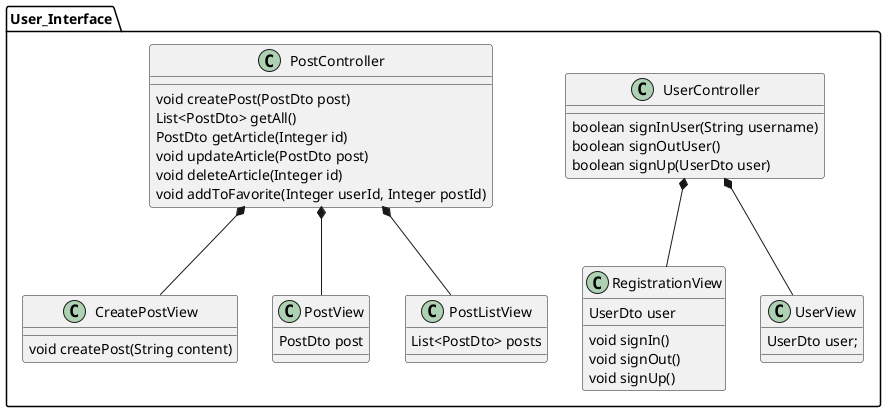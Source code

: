 @startuml
package User_Interface {
    class RegistrationView {
        UserDto user
        void signIn()
        void signOut()
        void signUp()
    }
    
    class UserView {
        UserDto user;
    }
    
    class UserController {
        boolean signInUser(String username)
        boolean signOutUser()
        boolean signUp(UserDto user)
    }
    
    class PostController{
        void createPost(PostDto post)
        List<PostDto> getAll()
        PostDto getArticle(Integer id)
        void updateArticle(PostDto post)
        void deleteArticle(Integer id)
        void addToFavorite(Integer userId, Integer postId)
    }

    class CreatePostView{
        void createPost(String content)
    }

    class PostView{
        PostDto post
    }
    
    class PostListView{
        List<PostDto> posts
    }
    
    UserController *-- RegistrationView 
    PostController *-- CreatePostView
    PostController *-- PostView
    PostController *-- PostListView
    UserController *-- UserView
}
@enduml